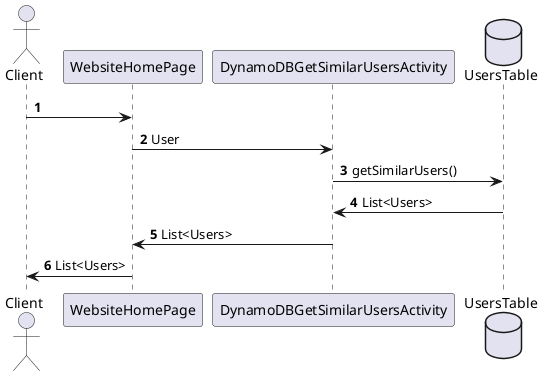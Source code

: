 @startuml
'https://plantuml.com/sequence-diagram
actor Client
participant WebsiteHomePage
participant DynamoDBGetSimilarUsersActivity
database UsersTable
autonumber

Client -> WebsiteHomePage:
WebsiteHomePage -> DynamoDBGetSimilarUsersActivity: User
DynamoDBGetSimilarUsersActivity -> UsersTable: getSimilarUsers()
UsersTable -> DynamoDBGetSimilarUsersActivity: List<Users>
DynamoDBGetSimilarUsersActivity -> WebsiteHomePage: List<Users>
WebsiteHomePage -> Client: List<Users>
@enduml